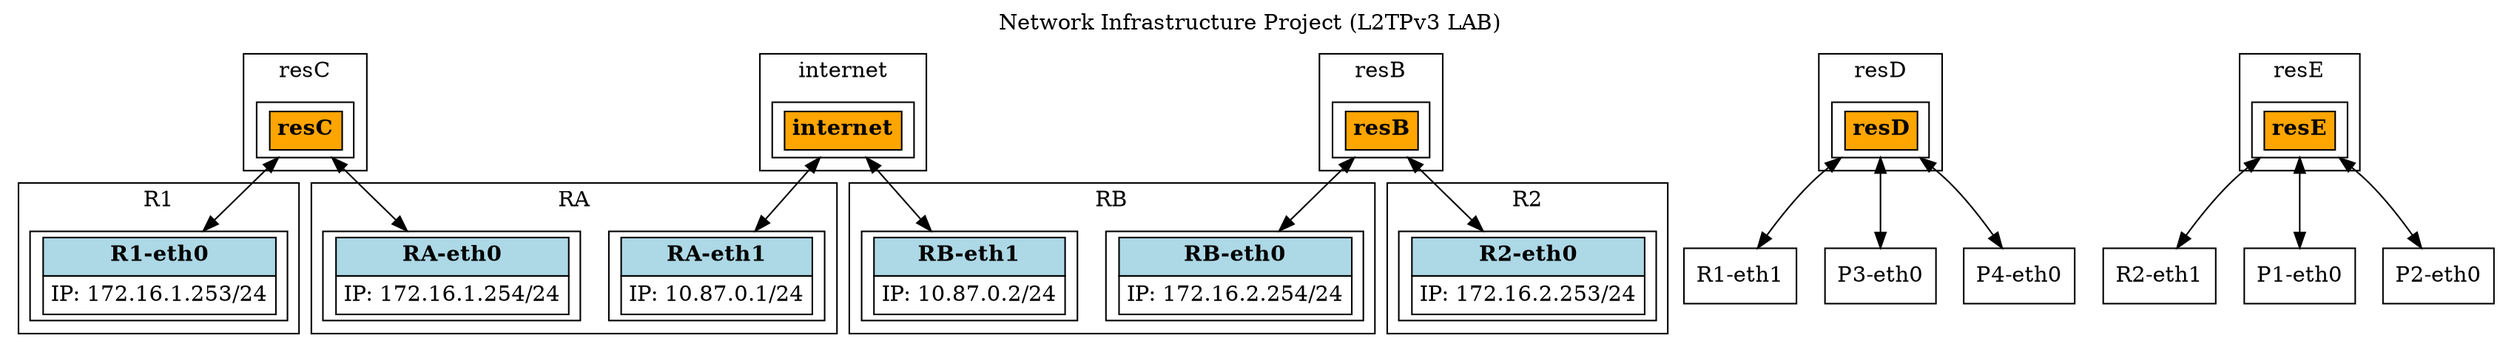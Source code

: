 digraph G { 
    label = "Network Infrastructure Project (L2TPv3 LAB)";
    labelloc = top;
 
    node [shape=record];
    edge [dir=both];
subgraph cluster_0 {
		label = R1;
	
        "R1-eth0" [label=<
            <table border="0" cellborder="1" cellspacing="0" cellpadding="4">
                <tr><td bgcolor="lightblue"><b>R1-eth0</b></td></tr>
                <tr><td align="left">IP: 172.16.1.253/24</td></tr>
            </table>
        >];
	}
subgraph cluster_1 {
		label = R2;
	
        "R2-eth0" [label=<
            <table border="0" cellborder="1" cellspacing="0" cellpadding="4">
                <tr><td bgcolor="lightblue"><b>R2-eth0</b></td></tr>
                <tr><td align="left">IP: 172.16.2.253/24</td></tr>
            </table>
        >];
	}
subgraph cluster_2 {
		label = RA;
	
        "RA-eth0" [label=<
            <table border="0" cellborder="1" cellspacing="0" cellpadding="4">
                <tr><td bgcolor="lightblue"><b>RA-eth0</b></td></tr>
                <tr><td align="left">IP: 172.16.1.254/24</td></tr>
            </table>
        >];
        "RA-eth1" [label=<
            <table border="0" cellborder="1" cellspacing="0" cellpadding="4">
                <tr><td bgcolor="lightblue"><b>RA-eth1</b></td></tr>
                <tr><td align="left">IP: 10.87.0.1/24</td></tr>
            </table>
        >];
	}
subgraph cluster_3 {
		label = RB;
	
        "RB-eth0" [label=<
            <table border="0" cellborder="1" cellspacing="0" cellpadding="4">
                <tr><td bgcolor="lightblue"><b>RB-eth0</b></td></tr>
                <tr><td align="left">IP: 172.16.2.254/24</td></tr>
            </table>
        >];
        "RB-eth1" [label=<
            <table border="0" cellborder="1" cellspacing="0" cellpadding="4">
                <tr><td bgcolor="lightblue"><b>RB-eth1</b></td></tr>
                <tr><td align="left">IP: 10.87.0.2/24</td></tr>
            </table>
        >];
	}
subgraph cluster_4 {
		label = P1;
	
	}
subgraph cluster_5 {
		label = P2;
	
	}
subgraph cluster_6 {
		label = P3;
	
	}
subgraph cluster_7 {
		label = P4;
	
	}
subgraph cluster_8 {
		label = internet;
	
        "internet" [label=<
            <table border="0" cellborder="1" cellspacing="0" cellpadding="4">
                <tr><td bgcolor="orange"><b>internet</b></td></tr>
            </table>
        >];
	}
subgraph cluster_9 {
		label = resB;
	
        "resB" [label=<
            <table border="0" cellborder="1" cellspacing="0" cellpadding="4">
                <tr><td bgcolor="orange"><b>resB</b></td></tr>
            </table>
        >];
	}
subgraph cluster_10 {
		label = resC;
	
        "resC" [label=<
            <table border="0" cellborder="1" cellspacing="0" cellpadding="4">
                <tr><td bgcolor="orange"><b>resC</b></td></tr>
            </table>
        >];
	}
subgraph cluster_11 {
		label = resD;
	
        "resD" [label=<
            <table border="0" cellborder="1" cellspacing="0" cellpadding="4">
                <tr><td bgcolor="orange"><b>resD</b></td></tr>
            </table>
        >];
	}
subgraph cluster_12 {
		label = resE;
	
        "resE" [label=<
            <table border="0" cellborder="1" cellspacing="0" cellpadding="4">
                <tr><td bgcolor="orange"><b>resE</b></td></tr>
            </table>
        >];
	}
 "resC"->"RA-eth0"; 
 "internet"->"RA-eth1"; 
 "resB"->"RB-eth0"; 
 "internet"->"RB-eth1"; 
 "resC"->"R1-eth0"; 
 "resD"->"R1-eth1"; 
 "resB"->"R2-eth0"; 
 "resE"->"R2-eth1"; 
 "resE"->"P1-eth0"; 
 "resE"->"P2-eth0"; 
 "resD"->"P3-eth0"; 
 "resD"->"P4-eth0"; 
}
